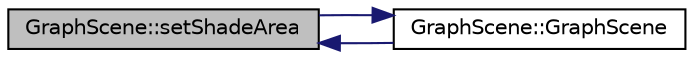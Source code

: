 digraph "GraphScene::setShadeArea"
{
 // INTERACTIVE_SVG=YES
  edge [fontname="Helvetica",fontsize="10",labelfontname="Helvetica",labelfontsize="10"];
  node [fontname="Helvetica",fontsize="10",shape=record];
  rankdir="LR";
  Node1 [label="GraphScene::setShadeArea",height=0.2,width=0.4,color="black", fillcolor="grey75", style="filled", fontcolor="black"];
  Node1 -> Node2 [dir="back",color="midnightblue",fontsize="10",style="solid",fontname="Helvetica"];
  Node2 [label="GraphScene::GraphScene",height=0.2,width=0.4,color="black", fillcolor="white", style="filled",URL="$d3/d91/class_graph_scene.html#af0c8c21842c711c64308df8e2dd3f054"];
  Node2 -> Node1 [dir="back",color="midnightblue",fontsize="10",style="solid",fontname="Helvetica"];
}
